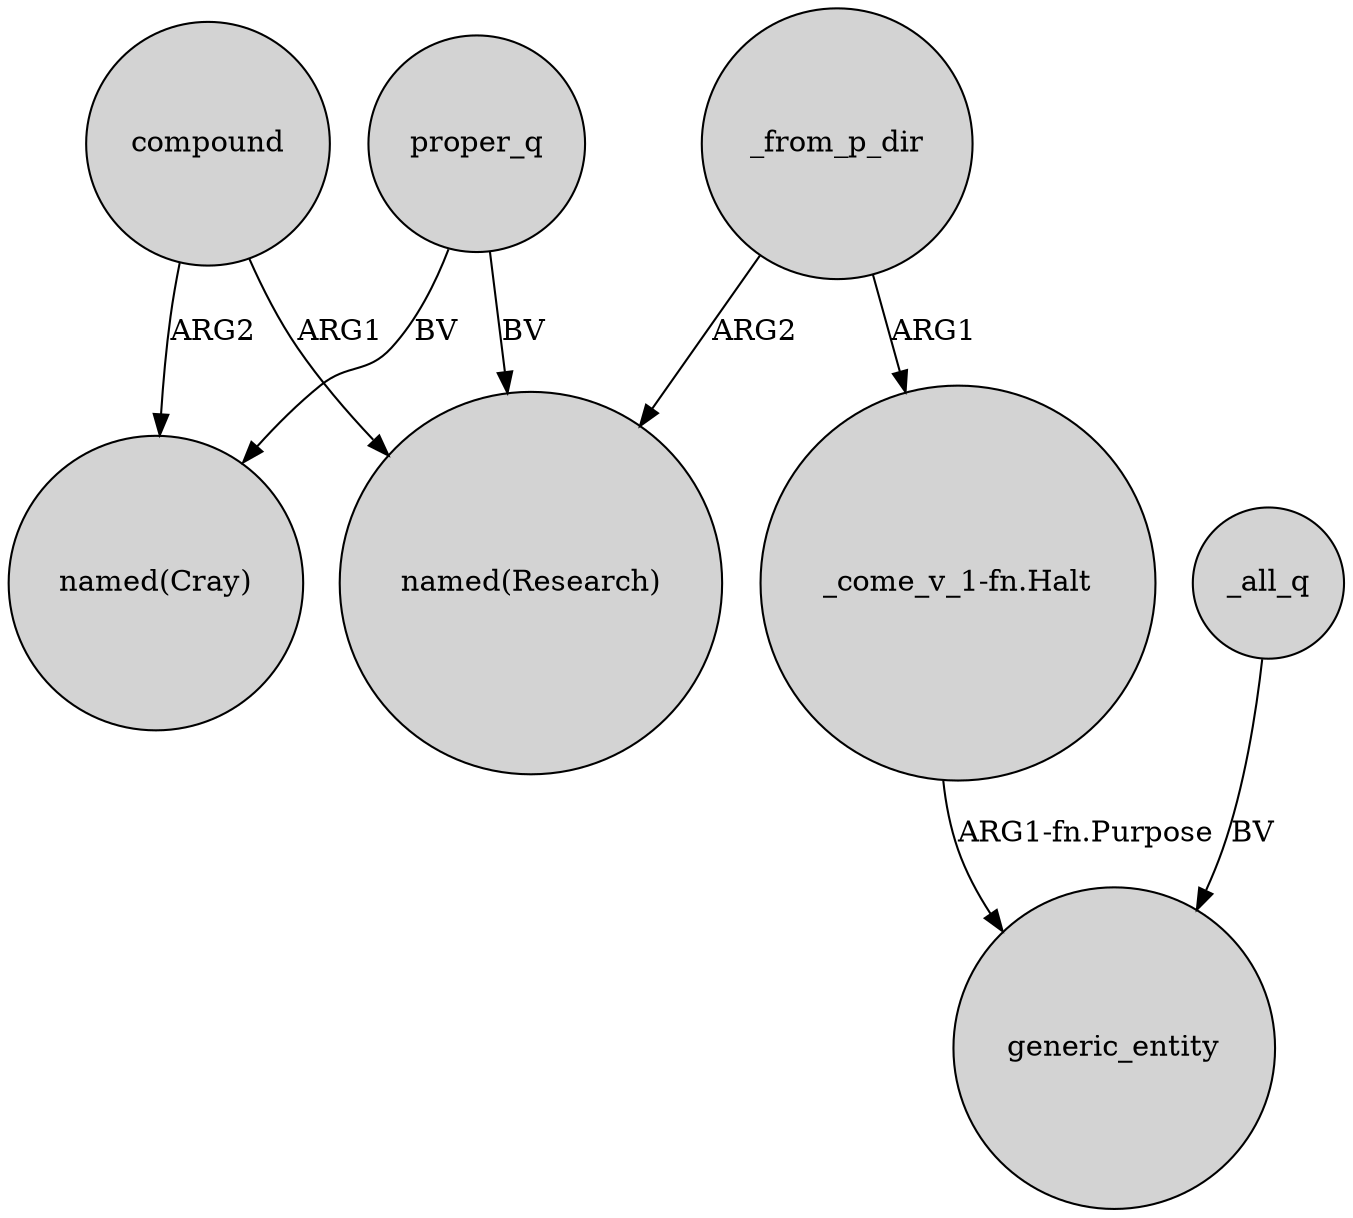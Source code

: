 digraph {
	node [shape=circle style=filled]
	proper_q -> "named(Cray)" [label=BV]
	proper_q -> "named(Research)" [label=BV]
	_from_p_dir -> "_come_v_1-fn.Halt" [label=ARG1]
	_all_q -> generic_entity [label=BV]
	"_come_v_1-fn.Halt" -> generic_entity [label="ARG1-fn.Purpose"]
	_from_p_dir -> "named(Research)" [label=ARG2]
	compound -> "named(Cray)" [label=ARG2]
	compound -> "named(Research)" [label=ARG1]
}
